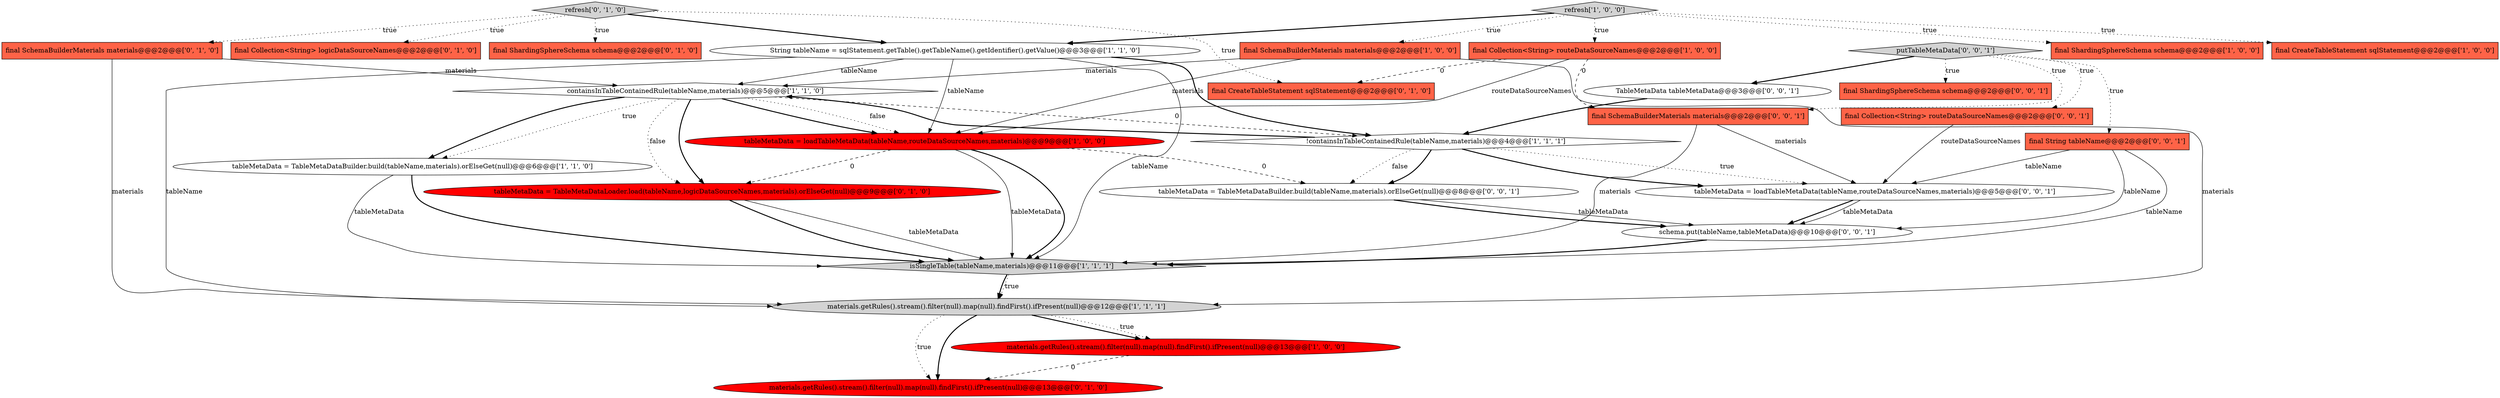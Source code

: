 digraph {
17 [style = filled, label = "materials.getRules().stream().filter(null).map(null).findFirst().ifPresent(null)@@@13@@@['0', '1', '0']", fillcolor = red, shape = ellipse image = "AAA1AAABBB2BBB"];
25 [style = filled, label = "final ShardingSphereSchema schema@@@2@@@['0', '0', '1']", fillcolor = tomato, shape = box image = "AAA0AAABBB3BBB"];
6 [style = filled, label = "containsInTableContainedRule(tableName,materials)@@@5@@@['1', '1', '0']", fillcolor = white, shape = diamond image = "AAA0AAABBB1BBB"];
21 [style = filled, label = "final String tableName@@@2@@@['0', '0', '1']", fillcolor = tomato, shape = box image = "AAA0AAABBB3BBB"];
9 [style = filled, label = "refresh['1', '0', '0']", fillcolor = lightgray, shape = diamond image = "AAA0AAABBB1BBB"];
7 [style = filled, label = "materials.getRules().stream().filter(null).map(null).findFirst().ifPresent(null)@@@13@@@['1', '0', '0']", fillcolor = red, shape = ellipse image = "AAA1AAABBB1BBB"];
24 [style = filled, label = "TableMetaData tableMetaData@@@3@@@['0', '0', '1']", fillcolor = white, shape = ellipse image = "AAA0AAABBB3BBB"];
3 [style = filled, label = "tableMetaData = loadTableMetaData(tableName,routeDataSourceNames,materials)@@@9@@@['1', '0', '0']", fillcolor = red, shape = ellipse image = "AAA1AAABBB1BBB"];
22 [style = filled, label = "final Collection<String> routeDataSourceNames@@@2@@@['0', '0', '1']", fillcolor = tomato, shape = box image = "AAA0AAABBB3BBB"];
8 [style = filled, label = "String tableName = sqlStatement.getTable().getTableName().getIdentifier().getValue()@@@3@@@['1', '1', '0']", fillcolor = white, shape = ellipse image = "AAA0AAABBB1BBB"];
0 [style = filled, label = "tableMetaData = TableMetaDataBuilder.build(tableName,materials).orElseGet(null)@@@6@@@['1', '1', '0']", fillcolor = white, shape = ellipse image = "AAA0AAABBB1BBB"];
5 [style = filled, label = "final SchemaBuilderMaterials materials@@@2@@@['1', '0', '0']", fillcolor = tomato, shape = box image = "AAA0AAABBB1BBB"];
12 [style = filled, label = "final Collection<String> routeDataSourceNames@@@2@@@['1', '0', '0']", fillcolor = tomato, shape = box image = "AAA1AAABBB1BBB"];
4 [style = filled, label = "isSingleTable(tableName,materials)@@@11@@@['1', '1', '1']", fillcolor = lightgray, shape = diamond image = "AAA0AAABBB1BBB"];
11 [style = filled, label = "final ShardingSphereSchema schema@@@2@@@['1', '0', '0']", fillcolor = tomato, shape = box image = "AAA0AAABBB1BBB"];
20 [style = filled, label = "schema.put(tableName,tableMetaData)@@@10@@@['0', '0', '1']", fillcolor = white, shape = ellipse image = "AAA0AAABBB3BBB"];
23 [style = filled, label = "tableMetaData = loadTableMetaData(tableName,routeDataSourceNames,materials)@@@5@@@['0', '0', '1']", fillcolor = white, shape = ellipse image = "AAA0AAABBB3BBB"];
2 [style = filled, label = "!containsInTableContainedRule(tableName,materials)@@@4@@@['1', '1', '1']", fillcolor = white, shape = diamond image = "AAA0AAABBB1BBB"];
19 [style = filled, label = "refresh['0', '1', '0']", fillcolor = lightgray, shape = diamond image = "AAA0AAABBB2BBB"];
13 [style = filled, label = "final Collection<String> logicDataSourceNames@@@2@@@['0', '1', '0']", fillcolor = tomato, shape = box image = "AAA0AAABBB2BBB"];
18 [style = filled, label = "final CreateTableStatement sqlStatement@@@2@@@['0', '1', '0']", fillcolor = tomato, shape = box image = "AAA1AAABBB2BBB"];
10 [style = filled, label = "final CreateTableStatement sqlStatement@@@2@@@['1', '0', '0']", fillcolor = tomato, shape = box image = "AAA0AAABBB1BBB"];
28 [style = filled, label = "final SchemaBuilderMaterials materials@@@2@@@['0', '0', '1']", fillcolor = tomato, shape = box image = "AAA0AAABBB3BBB"];
26 [style = filled, label = "putTableMetaData['0', '0', '1']", fillcolor = lightgray, shape = diamond image = "AAA0AAABBB3BBB"];
27 [style = filled, label = "tableMetaData = TableMetaDataBuilder.build(tableName,materials).orElseGet(null)@@@8@@@['0', '0', '1']", fillcolor = white, shape = ellipse image = "AAA0AAABBB3BBB"];
14 [style = filled, label = "tableMetaData = TableMetaDataLoader.load(tableName,logicDataSourceNames,materials).orElseGet(null)@@@9@@@['0', '1', '0']", fillcolor = red, shape = ellipse image = "AAA1AAABBB2BBB"];
1 [style = filled, label = "materials.getRules().stream().filter(null).map(null).findFirst().ifPresent(null)@@@12@@@['1', '1', '1']", fillcolor = lightgray, shape = ellipse image = "AAA0AAABBB1BBB"];
16 [style = filled, label = "final ShardingSphereSchema schema@@@2@@@['0', '1', '0']", fillcolor = tomato, shape = box image = "AAA0AAABBB2BBB"];
15 [style = filled, label = "final SchemaBuilderMaterials materials@@@2@@@['0', '1', '0']", fillcolor = tomato, shape = box image = "AAA0AAABBB2BBB"];
8->6 [style = solid, label="tableName"];
8->1 [style = solid, label="tableName"];
0->4 [style = solid, label="tableMetaData"];
6->3 [style = bold, label=""];
3->4 [style = solid, label="tableMetaData"];
23->20 [style = bold, label=""];
9->12 [style = dotted, label="true"];
23->20 [style = solid, label="tableMetaData"];
15->1 [style = solid, label="materials"];
27->20 [style = solid, label="tableMetaData"];
6->3 [style = dotted, label="false"];
24->2 [style = bold, label=""];
1->17 [style = dotted, label="true"];
6->2 [style = dashed, label="0"];
4->1 [style = dotted, label="true"];
8->3 [style = solid, label="tableName"];
7->17 [style = dashed, label="0"];
21->4 [style = solid, label="tableName"];
2->6 [style = bold, label=""];
26->25 [style = dotted, label="true"];
28->4 [style = solid, label="materials"];
9->11 [style = dotted, label="true"];
8->4 [style = solid, label="tableName"];
3->27 [style = dashed, label="0"];
19->18 [style = dotted, label="true"];
2->23 [style = dotted, label="true"];
21->20 [style = solid, label="tableName"];
6->0 [style = bold, label=""];
19->13 [style = dotted, label="true"];
5->6 [style = solid, label="materials"];
26->22 [style = dotted, label="true"];
19->15 [style = dotted, label="true"];
14->4 [style = solid, label="tableMetaData"];
9->8 [style = bold, label=""];
26->24 [style = bold, label=""];
3->4 [style = bold, label=""];
1->7 [style = bold, label=""];
6->14 [style = dotted, label="false"];
5->3 [style = solid, label="materials"];
19->8 [style = bold, label=""];
1->17 [style = bold, label=""];
20->4 [style = bold, label=""];
1->7 [style = dotted, label="true"];
6->14 [style = bold, label=""];
2->23 [style = bold, label=""];
2->27 [style = dotted, label="false"];
12->3 [style = solid, label="routeDataSourceNames"];
8->2 [style = bold, label=""];
0->4 [style = bold, label=""];
26->21 [style = dotted, label="true"];
12->28 [style = dashed, label="0"];
26->28 [style = dotted, label="true"];
19->16 [style = dotted, label="true"];
15->6 [style = solid, label="materials"];
21->23 [style = solid, label="tableName"];
2->27 [style = bold, label=""];
12->18 [style = dashed, label="0"];
22->23 [style = solid, label="routeDataSourceNames"];
4->1 [style = bold, label=""];
5->1 [style = solid, label="materials"];
6->0 [style = dotted, label="true"];
28->23 [style = solid, label="materials"];
3->14 [style = dashed, label="0"];
9->10 [style = dotted, label="true"];
27->20 [style = bold, label=""];
14->4 [style = bold, label=""];
9->5 [style = dotted, label="true"];
}
